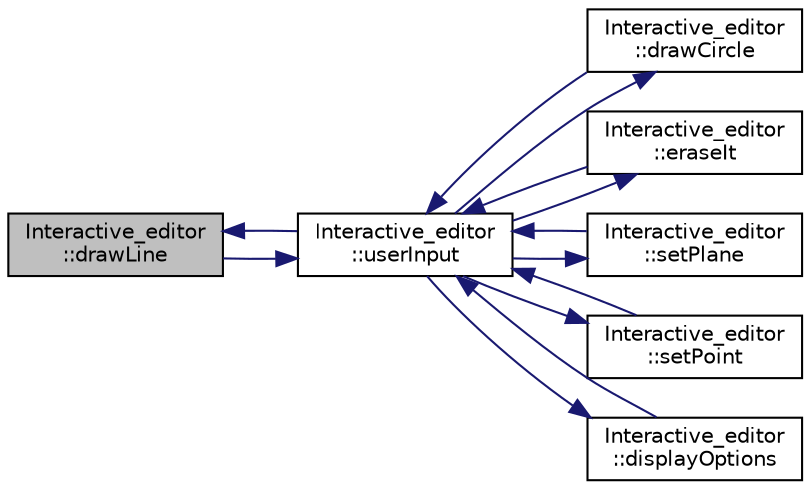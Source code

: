 digraph "Interactive_editor::drawLine"
{
  edge [fontname="Helvetica",fontsize="10",labelfontname="Helvetica",labelfontsize="10"];
  node [fontname="Helvetica",fontsize="10",shape=record];
  rankdir="LR";
  Node1 [label="Interactive_editor\l::drawLine",height=0.2,width=0.4,color="black", fillcolor="grey75", style="filled", fontcolor="black"];
  Node1 -> Node2 [color="midnightblue",fontsize="10",style="solid"];
  Node2 [label="Interactive_editor\l::userInput",height=0.2,width=0.4,color="black", fillcolor="white", style="filled",URL="$classInteractive__editor.html#aa7d472e169eed213d1fcb874c6f5a6cd"];
  Node2 -> Node1 [color="midnightblue",fontsize="10",style="solid"];
  Node2 -> Node3 [color="midnightblue",fontsize="10",style="solid"];
  Node3 [label="Interactive_editor\l::drawCircle",height=0.2,width=0.4,color="black", fillcolor="white", style="filled",URL="$classInteractive__editor.html#a630465bba8474cf03efb3e0716009e1f"];
  Node3 -> Node2 [color="midnightblue",fontsize="10",style="solid"];
  Node2 -> Node4 [color="midnightblue",fontsize="10",style="solid"];
  Node4 [label="Interactive_editor\l::eraseIt",height=0.2,width=0.4,color="black", fillcolor="white", style="filled",URL="$classInteractive__editor.html#a29bd8d4ac9bff675360a661ab9f04db4"];
  Node4 -> Node2 [color="midnightblue",fontsize="10",style="solid"];
  Node2 -> Node5 [color="midnightblue",fontsize="10",style="solid"];
  Node5 [label="Interactive_editor\l::setPlane",height=0.2,width=0.4,color="black", fillcolor="white", style="filled",URL="$classInteractive__editor.html#a1332966f87d6df07b217ed663105379b"];
  Node5 -> Node2 [color="midnightblue",fontsize="10",style="solid"];
  Node2 -> Node6 [color="midnightblue",fontsize="10",style="solid"];
  Node6 [label="Interactive_editor\l::setPoint",height=0.2,width=0.4,color="black", fillcolor="white", style="filled",URL="$classInteractive__editor.html#a21c3f807f2e892c9b40cae987593e2cb"];
  Node6 -> Node2 [color="midnightblue",fontsize="10",style="solid"];
  Node2 -> Node7 [color="midnightblue",fontsize="10",style="solid"];
  Node7 [label="Interactive_editor\l::displayOptions",height=0.2,width=0.4,color="black", fillcolor="white", style="filled",URL="$classInteractive__editor.html#a8078ec1404bdd80e09320d14d198f628"];
  Node7 -> Node2 [color="midnightblue",fontsize="10",style="solid"];
}
